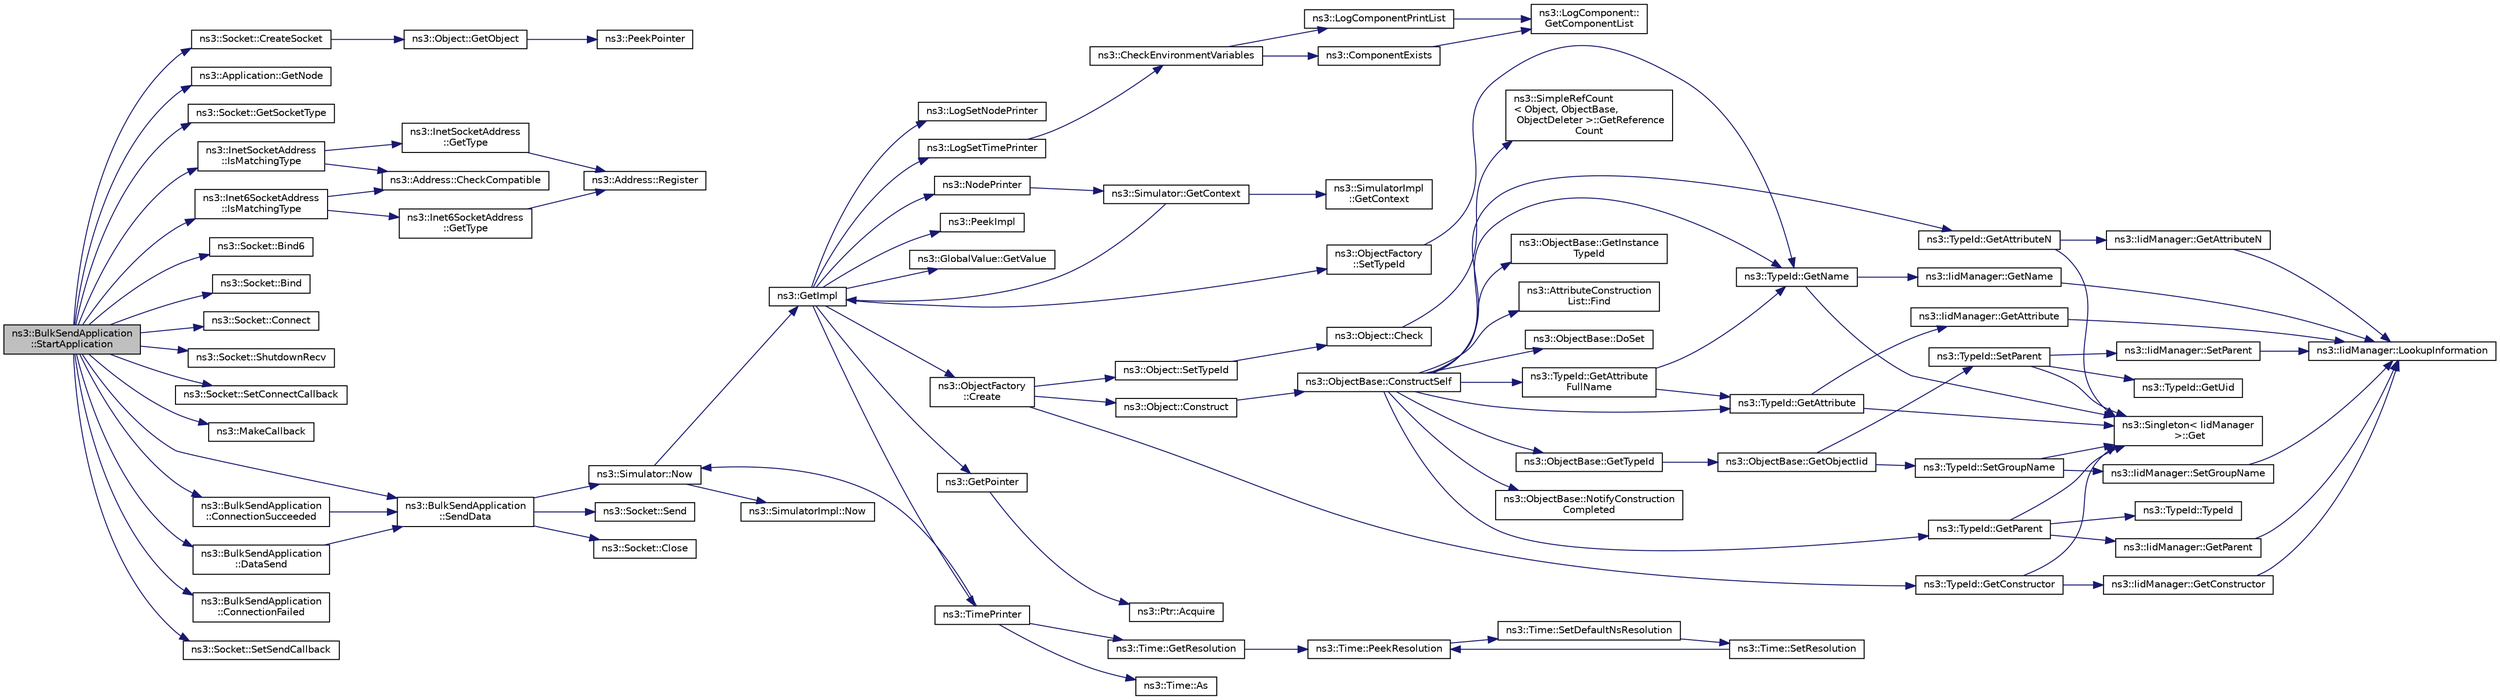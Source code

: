 digraph "ns3::BulkSendApplication::StartApplication"
{
  edge [fontname="Helvetica",fontsize="10",labelfontname="Helvetica",labelfontsize="10"];
  node [fontname="Helvetica",fontsize="10",shape=record];
  rankdir="LR";
  Node1 [label="ns3::BulkSendApplication\l::StartApplication",height=0.2,width=0.4,color="black", fillcolor="grey75", style="filled", fontcolor="black"];
  Node1 -> Node2 [color="midnightblue",fontsize="10",style="solid"];
  Node2 [label="ns3::Socket::CreateSocket",height=0.2,width=0.4,color="black", fillcolor="white", style="filled",URL="$d9/df2/classns3_1_1Socket.html#ad448a62bb50ad3dbac59c879a885a8d2"];
  Node2 -> Node3 [color="midnightblue",fontsize="10",style="solid"];
  Node3 [label="ns3::Object::GetObject",height=0.2,width=0.4,color="black", fillcolor="white", style="filled",URL="$d9/d77/classns3_1_1Object.html#a13e18c00017096c8381eb651d5bd0783"];
  Node3 -> Node4 [color="midnightblue",fontsize="10",style="solid"];
  Node4 [label="ns3::PeekPointer",height=0.2,width=0.4,color="black", fillcolor="white", style="filled",URL="$d7/d2e/namespacens3.html#af2a7557fe9afdd98d8f6f8f6e412cf5a"];
  Node1 -> Node5 [color="midnightblue",fontsize="10",style="solid"];
  Node5 [label="ns3::Application::GetNode",height=0.2,width=0.4,color="black", fillcolor="white", style="filled",URL="$d0/d46/classns3_1_1Application.html#a664b15088389bec8e35b35742138f097"];
  Node1 -> Node6 [color="midnightblue",fontsize="10",style="solid"];
  Node6 [label="ns3::Socket::GetSocketType",height=0.2,width=0.4,color="black", fillcolor="white", style="filled",URL="$d9/df2/classns3_1_1Socket.html#af9333cfc006d6ed9363f20d3822fedcb"];
  Node1 -> Node7 [color="midnightblue",fontsize="10",style="solid"];
  Node7 [label="ns3::Inet6SocketAddress\l::IsMatchingType",height=0.2,width=0.4,color="black", fillcolor="white", style="filled",URL="$d7/d31/classns3_1_1Inet6SocketAddress.html#a4d928c54affbfb530a12076d6d7e0540",tooltip="If the address match. "];
  Node7 -> Node8 [color="midnightblue",fontsize="10",style="solid"];
  Node8 [label="ns3::Address::CheckCompatible",height=0.2,width=0.4,color="black", fillcolor="white", style="filled",URL="$d2/d5f/classns3_1_1Address.html#a38688466338cf075e21fe45f7207c51f"];
  Node7 -> Node9 [color="midnightblue",fontsize="10",style="solid"];
  Node9 [label="ns3::Inet6SocketAddress\l::GetType",height=0.2,width=0.4,color="black", fillcolor="white", style="filled",URL="$d7/d31/classns3_1_1Inet6SocketAddress.html#a92ecdd9962a0384fd374be86d6a18060",tooltip="Get the type. "];
  Node9 -> Node10 [color="midnightblue",fontsize="10",style="solid"];
  Node10 [label="ns3::Address::Register",height=0.2,width=0.4,color="black", fillcolor="white", style="filled",URL="$d2/d5f/classns3_1_1Address.html#a75d239c79bb3c39d64a8db4f2d3d9b20"];
  Node1 -> Node11 [color="midnightblue",fontsize="10",style="solid"];
  Node11 [label="ns3::Socket::Bind6",height=0.2,width=0.4,color="black", fillcolor="white", style="filled",URL="$d9/df2/classns3_1_1Socket.html#a68a4f2bcd38dec94d5a6fd4d867a1f19",tooltip="Allocate a local IPv6 endpoint for this socket. "];
  Node1 -> Node12 [color="midnightblue",fontsize="10",style="solid"];
  Node12 [label="ns3::InetSocketAddress\l::IsMatchingType",height=0.2,width=0.4,color="black", fillcolor="white", style="filled",URL="$d0/dfc/classns3_1_1InetSocketAddress.html#a9426766e34e928ce5dbdbeb9563a10df"];
  Node12 -> Node8 [color="midnightblue",fontsize="10",style="solid"];
  Node12 -> Node13 [color="midnightblue",fontsize="10",style="solid"];
  Node13 [label="ns3::InetSocketAddress\l::GetType",height=0.2,width=0.4,color="black", fillcolor="white", style="filled",URL="$d0/dfc/classns3_1_1InetSocketAddress.html#ae194de8f5f1884e3b755179891d20bba",tooltip="Get the underlying address type (automatically assigned). "];
  Node13 -> Node10 [color="midnightblue",fontsize="10",style="solid"];
  Node1 -> Node14 [color="midnightblue",fontsize="10",style="solid"];
  Node14 [label="ns3::Socket::Bind",height=0.2,width=0.4,color="black", fillcolor="white", style="filled",URL="$d9/df2/classns3_1_1Socket.html#ada93439a43de2028b5a8fc6621dad482",tooltip="Allocate a local endpoint for this socket. "];
  Node1 -> Node15 [color="midnightblue",fontsize="10",style="solid"];
  Node15 [label="ns3::Socket::Connect",height=0.2,width=0.4,color="black", fillcolor="white", style="filled",URL="$d9/df2/classns3_1_1Socket.html#a97f08aaf37b8fd7d4b5cad4dfdd4022a",tooltip="Initiate a connection to a remote host. "];
  Node1 -> Node16 [color="midnightblue",fontsize="10",style="solid"];
  Node16 [label="ns3::Socket::ShutdownRecv",height=0.2,width=0.4,color="black", fillcolor="white", style="filled",URL="$d9/df2/classns3_1_1Socket.html#a5a6b835bb7ccf2cf43b54912e7cae600"];
  Node1 -> Node17 [color="midnightblue",fontsize="10",style="solid"];
  Node17 [label="ns3::Socket::SetConnectCallback",height=0.2,width=0.4,color="black", fillcolor="white", style="filled",URL="$d9/df2/classns3_1_1Socket.html#a18935c615315a1921ea52c1b8c16be7f",tooltip="Specify callbacks to allow the caller to determine if the connection succeeds of fails. "];
  Node1 -> Node18 [color="midnightblue",fontsize="10",style="solid"];
  Node18 [label="ns3::MakeCallback",height=0.2,width=0.4,color="black", fillcolor="white", style="filled",URL="$dd/de0/group__makecallbackmemptr.html#ga9376283685aa99d204048d6a4b7610a4"];
  Node1 -> Node19 [color="midnightblue",fontsize="10",style="solid"];
  Node19 [label="ns3::BulkSendApplication\l::ConnectionSucceeded",height=0.2,width=0.4,color="black", fillcolor="white", style="filled",URL="$de/dc0/classns3_1_1BulkSendApplication.html#a64f1bc4e311961311589e77f8309755a",tooltip="Connection Succeeded (called by Socket through a callback) "];
  Node19 -> Node20 [color="midnightblue",fontsize="10",style="solid"];
  Node20 [label="ns3::BulkSendApplication\l::SendData",height=0.2,width=0.4,color="black", fillcolor="white", style="filled",URL="$de/dc0/classns3_1_1BulkSendApplication.html#afada5c9e192f74cce5eb7f99595d60da",tooltip="Send data until the L4 transmission buffer is full. "];
  Node20 -> Node21 [color="midnightblue",fontsize="10",style="solid"];
  Node21 [label="ns3::Simulator::Now",height=0.2,width=0.4,color="black", fillcolor="white", style="filled",URL="$d7/deb/classns3_1_1Simulator.html#ac3178fa975b419f7875e7105be122800"];
  Node21 -> Node22 [color="midnightblue",fontsize="10",style="solid"];
  Node22 [label="ns3::GetImpl",height=0.2,width=0.4,color="black", fillcolor="white", style="filled",URL="$d4/d8b/group__simulator.html#ga42eb4eddad41528d4d99794a3dae3fd0",tooltip="Get the SimulatorImpl singleton. "];
  Node22 -> Node23 [color="midnightblue",fontsize="10",style="solid"];
  Node23 [label="ns3::PeekImpl",height=0.2,width=0.4,color="black", fillcolor="white", style="filled",URL="$d4/d8b/group__simulator.html#ga233c5c38de117e4e4a5a9cd168694792",tooltip="Get the static SimulatorImpl instance. "];
  Node22 -> Node24 [color="midnightblue",fontsize="10",style="solid"];
  Node24 [label="ns3::GlobalValue::GetValue",height=0.2,width=0.4,color="black", fillcolor="white", style="filled",URL="$dc/d02/classns3_1_1GlobalValue.html#aa33773cb952ba3c285a03ae2c4769b84"];
  Node22 -> Node25 [color="midnightblue",fontsize="10",style="solid"];
  Node25 [label="ns3::ObjectFactory\l::SetTypeId",height=0.2,width=0.4,color="black", fillcolor="white", style="filled",URL="$d5/d0d/classns3_1_1ObjectFactory.html#a77dcd099064038a1eb7a6b8251229ec3"];
  Node25 -> Node26 [color="midnightblue",fontsize="10",style="solid"];
  Node26 [label="ns3::TypeId::GetName",height=0.2,width=0.4,color="black", fillcolor="white", style="filled",URL="$d6/d11/classns3_1_1TypeId.html#aa3c41c79ae428b3cb396a9c6bb3ef314"];
  Node26 -> Node27 [color="midnightblue",fontsize="10",style="solid"];
  Node27 [label="ns3::Singleton\< IidManager\l \>::Get",height=0.2,width=0.4,color="black", fillcolor="white", style="filled",URL="$d8/d77/classns3_1_1Singleton.html#a80a2cd3c25a27ea72add7a9f7a141ffa"];
  Node26 -> Node28 [color="midnightblue",fontsize="10",style="solid"];
  Node28 [label="ns3::IidManager::GetName",height=0.2,width=0.4,color="black", fillcolor="white", style="filled",URL="$d4/d1c/classns3_1_1IidManager.html#a5d68d0f0f44594dcdec239dbdb5bf53c"];
  Node28 -> Node29 [color="midnightblue",fontsize="10",style="solid"];
  Node29 [label="ns3::IidManager::LookupInformation",height=0.2,width=0.4,color="black", fillcolor="white", style="filled",URL="$d4/d1c/classns3_1_1IidManager.html#a6b1f4ba2815dba27a377e8a8db2384cf"];
  Node22 -> Node30 [color="midnightblue",fontsize="10",style="solid"];
  Node30 [label="ns3::GetPointer",height=0.2,width=0.4,color="black", fillcolor="white", style="filled",URL="$d7/d2e/namespacens3.html#ab4e173cdfd43d17c1a40d5348510a670"];
  Node30 -> Node31 [color="midnightblue",fontsize="10",style="solid"];
  Node31 [label="ns3::Ptr::Acquire",height=0.2,width=0.4,color="black", fillcolor="white", style="filled",URL="$dc/d90/classns3_1_1Ptr.html#a9579b15e8c42dcdff5869d9d987562fb"];
  Node22 -> Node32 [color="midnightblue",fontsize="10",style="solid"];
  Node32 [label="ns3::ObjectFactory\l::Create",height=0.2,width=0.4,color="black", fillcolor="white", style="filled",URL="$d5/d0d/classns3_1_1ObjectFactory.html#a18152e93f0a6fe184ed7300cb31e9896"];
  Node32 -> Node33 [color="midnightblue",fontsize="10",style="solid"];
  Node33 [label="ns3::TypeId::GetConstructor",height=0.2,width=0.4,color="black", fillcolor="white", style="filled",URL="$d6/d11/classns3_1_1TypeId.html#ad9b0bc71ee7593a1ff23ff8d53938e95"];
  Node33 -> Node27 [color="midnightblue",fontsize="10",style="solid"];
  Node33 -> Node34 [color="midnightblue",fontsize="10",style="solid"];
  Node34 [label="ns3::IidManager::GetConstructor",height=0.2,width=0.4,color="black", fillcolor="white", style="filled",URL="$d4/d1c/classns3_1_1IidManager.html#ab10b30abe7efc5456b7930aab8638280"];
  Node34 -> Node29 [color="midnightblue",fontsize="10",style="solid"];
  Node32 -> Node35 [color="midnightblue",fontsize="10",style="solid"];
  Node35 [label="ns3::Object::SetTypeId",height=0.2,width=0.4,color="black", fillcolor="white", style="filled",URL="$d9/d77/classns3_1_1Object.html#a19b1ebd8ec8fe404845e665880a6c5ad"];
  Node35 -> Node36 [color="midnightblue",fontsize="10",style="solid"];
  Node36 [label="ns3::Object::Check",height=0.2,width=0.4,color="black", fillcolor="white", style="filled",URL="$d9/d77/classns3_1_1Object.html#a7e7f89fb0a81d0189cbcacee64b67e4e"];
  Node36 -> Node37 [color="midnightblue",fontsize="10",style="solid"];
  Node37 [label="ns3::SimpleRefCount\l\< Object, ObjectBase,\l ObjectDeleter \>::GetReference\lCount",height=0.2,width=0.4,color="black", fillcolor="white", style="filled",URL="$da/da1/classns3_1_1SimpleRefCount.html#a05378396c93bcc7d6bf78a9ee9ae9cca"];
  Node32 -> Node38 [color="midnightblue",fontsize="10",style="solid"];
  Node38 [label="ns3::Object::Construct",height=0.2,width=0.4,color="black", fillcolor="white", style="filled",URL="$d9/d77/classns3_1_1Object.html#a636e8411dc5228771f45c9b805d348fa"];
  Node38 -> Node39 [color="midnightblue",fontsize="10",style="solid"];
  Node39 [label="ns3::ObjectBase::ConstructSelf",height=0.2,width=0.4,color="black", fillcolor="white", style="filled",URL="$d2/dac/classns3_1_1ObjectBase.html#a5cda18dec6d0744cb652a3ed60056958"];
  Node39 -> Node40 [color="midnightblue",fontsize="10",style="solid"];
  Node40 [label="ns3::ObjectBase::GetInstance\lTypeId",height=0.2,width=0.4,color="black", fillcolor="white", style="filled",URL="$d2/dac/classns3_1_1ObjectBase.html#abe5b43a6f5b99a92a4c3122db31f06fb"];
  Node39 -> Node26 [color="midnightblue",fontsize="10",style="solid"];
  Node39 -> Node41 [color="midnightblue",fontsize="10",style="solid"];
  Node41 [label="ns3::TypeId::GetAttributeN",height=0.2,width=0.4,color="black", fillcolor="white", style="filled",URL="$d6/d11/classns3_1_1TypeId.html#a679c4713f613126a51eb400b345302cb"];
  Node41 -> Node27 [color="midnightblue",fontsize="10",style="solid"];
  Node41 -> Node42 [color="midnightblue",fontsize="10",style="solid"];
  Node42 [label="ns3::IidManager::GetAttributeN",height=0.2,width=0.4,color="black", fillcolor="white", style="filled",URL="$d4/d1c/classns3_1_1IidManager.html#aecf79ed6edb63647774dbfe90cc4f1e2"];
  Node42 -> Node29 [color="midnightblue",fontsize="10",style="solid"];
  Node39 -> Node43 [color="midnightblue",fontsize="10",style="solid"];
  Node43 [label="ns3::TypeId::GetAttribute",height=0.2,width=0.4,color="black", fillcolor="white", style="filled",URL="$d6/d11/classns3_1_1TypeId.html#aa1b746e64e606f94cbedda7cf89788c2"];
  Node43 -> Node27 [color="midnightblue",fontsize="10",style="solid"];
  Node43 -> Node44 [color="midnightblue",fontsize="10",style="solid"];
  Node44 [label="ns3::IidManager::GetAttribute",height=0.2,width=0.4,color="black", fillcolor="white", style="filled",URL="$d4/d1c/classns3_1_1IidManager.html#ae511907e47b48166763e60c583a5a940"];
  Node44 -> Node29 [color="midnightblue",fontsize="10",style="solid"];
  Node39 -> Node45 [color="midnightblue",fontsize="10",style="solid"];
  Node45 [label="ns3::AttributeConstruction\lList::Find",height=0.2,width=0.4,color="black", fillcolor="white", style="filled",URL="$d3/df3/classns3_1_1AttributeConstructionList.html#a22de5cf3e1bcd9dc6c7748fc911811b4"];
  Node39 -> Node46 [color="midnightblue",fontsize="10",style="solid"];
  Node46 [label="ns3::ObjectBase::DoSet",height=0.2,width=0.4,color="black", fillcolor="white", style="filled",URL="$d2/dac/classns3_1_1ObjectBase.html#afe5f2f7b2fabc99aa33f9bb434e3b695"];
  Node39 -> Node47 [color="midnightblue",fontsize="10",style="solid"];
  Node47 [label="ns3::TypeId::GetAttribute\lFullName",height=0.2,width=0.4,color="black", fillcolor="white", style="filled",URL="$d6/d11/classns3_1_1TypeId.html#a1da5483f43630ea65952099fc39944a2"];
  Node47 -> Node43 [color="midnightblue",fontsize="10",style="solid"];
  Node47 -> Node26 [color="midnightblue",fontsize="10",style="solid"];
  Node39 -> Node48 [color="midnightblue",fontsize="10",style="solid"];
  Node48 [label="ns3::TypeId::GetParent",height=0.2,width=0.4,color="black", fillcolor="white", style="filled",URL="$d6/d11/classns3_1_1TypeId.html#ac51f28398d2ef1f9a7790047c43dd22c"];
  Node48 -> Node27 [color="midnightblue",fontsize="10",style="solid"];
  Node48 -> Node49 [color="midnightblue",fontsize="10",style="solid"];
  Node49 [label="ns3::IidManager::GetParent",height=0.2,width=0.4,color="black", fillcolor="white", style="filled",URL="$d4/d1c/classns3_1_1IidManager.html#a504f9d76281bd6149556b1d15e80231d"];
  Node49 -> Node29 [color="midnightblue",fontsize="10",style="solid"];
  Node48 -> Node50 [color="midnightblue",fontsize="10",style="solid"];
  Node50 [label="ns3::TypeId::TypeId",height=0.2,width=0.4,color="black", fillcolor="white", style="filled",URL="$d6/d11/classns3_1_1TypeId.html#ab76e26690f1af4f1cffa6a72245e8928"];
  Node39 -> Node51 [color="midnightblue",fontsize="10",style="solid"];
  Node51 [label="ns3::ObjectBase::GetTypeId",height=0.2,width=0.4,color="black", fillcolor="white", style="filled",URL="$d2/dac/classns3_1_1ObjectBase.html#a2b870298ebceaaeffc9d65e15c022eac"];
  Node51 -> Node52 [color="midnightblue",fontsize="10",style="solid"];
  Node52 [label="ns3::ObjectBase::GetObjectIid",height=0.2,width=0.4,color="black", fillcolor="white", style="filled",URL="$d2/dac/classns3_1_1ObjectBase.html#a4fcfd18844c60f163c5dce52456d111b"];
  Node52 -> Node53 [color="midnightblue",fontsize="10",style="solid"];
  Node53 [label="ns3::TypeId::SetParent",height=0.2,width=0.4,color="black", fillcolor="white", style="filled",URL="$d6/d11/classns3_1_1TypeId.html#abaaca67ab7d2471067e7c275df0f7309"];
  Node53 -> Node54 [color="midnightblue",fontsize="10",style="solid"];
  Node54 [label="ns3::TypeId::GetUid",height=0.2,width=0.4,color="black", fillcolor="white", style="filled",URL="$d6/d11/classns3_1_1TypeId.html#acd3e41de6340d06299f4fd63e2ed8da0"];
  Node53 -> Node27 [color="midnightblue",fontsize="10",style="solid"];
  Node53 -> Node55 [color="midnightblue",fontsize="10",style="solid"];
  Node55 [label="ns3::IidManager::SetParent",height=0.2,width=0.4,color="black", fillcolor="white", style="filled",URL="$d4/d1c/classns3_1_1IidManager.html#a4042931260554c907699367b6811426f"];
  Node55 -> Node29 [color="midnightblue",fontsize="10",style="solid"];
  Node52 -> Node56 [color="midnightblue",fontsize="10",style="solid"];
  Node56 [label="ns3::TypeId::SetGroupName",height=0.2,width=0.4,color="black", fillcolor="white", style="filled",URL="$d6/d11/classns3_1_1TypeId.html#a87ab97caba5bbbd080b4490576f8bb40"];
  Node56 -> Node27 [color="midnightblue",fontsize="10",style="solid"];
  Node56 -> Node57 [color="midnightblue",fontsize="10",style="solid"];
  Node57 [label="ns3::IidManager::SetGroupName",height=0.2,width=0.4,color="black", fillcolor="white", style="filled",URL="$d4/d1c/classns3_1_1IidManager.html#a3bc08ad1c8a26224153caacd2def37de"];
  Node57 -> Node29 [color="midnightblue",fontsize="10",style="solid"];
  Node39 -> Node58 [color="midnightblue",fontsize="10",style="solid"];
  Node58 [label="ns3::ObjectBase::NotifyConstruction\lCompleted",height=0.2,width=0.4,color="black", fillcolor="white", style="filled",URL="$d2/dac/classns3_1_1ObjectBase.html#aa349348317dbdb62a7ee1df89db1eb8b"];
  Node22 -> Node59 [color="midnightblue",fontsize="10",style="solid"];
  Node59 [label="ns3::LogSetTimePrinter",height=0.2,width=0.4,color="black", fillcolor="white", style="filled",URL="$d7/d2e/namespacens3.html#acf6a1749b3febc5a6a5b2b8620138d80"];
  Node59 -> Node60 [color="midnightblue",fontsize="10",style="solid"];
  Node60 [label="ns3::CheckEnvironmentVariables",height=0.2,width=0.4,color="black", fillcolor="white", style="filled",URL="$d8/dff/group__logging.html#gacdc0bdeb2d8a90089d4fb09c4b8569ff"];
  Node60 -> Node61 [color="midnightblue",fontsize="10",style="solid"];
  Node61 [label="ns3::ComponentExists",height=0.2,width=0.4,color="black", fillcolor="white", style="filled",URL="$d8/dff/group__logging.html#gaadcc698770aae684c54dbd1ef4e4b37a"];
  Node61 -> Node62 [color="midnightblue",fontsize="10",style="solid"];
  Node62 [label="ns3::LogComponent::\lGetComponentList",height=0.2,width=0.4,color="black", fillcolor="white", style="filled",URL="$d9/d3f/classns3_1_1LogComponent.html#a63eb2c0fd93c30f9081443c2fd4bffe9"];
  Node60 -> Node63 [color="midnightblue",fontsize="10",style="solid"];
  Node63 [label="ns3::LogComponentPrintList",height=0.2,width=0.4,color="black", fillcolor="white", style="filled",URL="$d7/d2e/namespacens3.html#a5252703c3f8260fd6dc609f1b276e57c"];
  Node63 -> Node62 [color="midnightblue",fontsize="10",style="solid"];
  Node22 -> Node64 [color="midnightblue",fontsize="10",style="solid"];
  Node64 [label="ns3::TimePrinter",height=0.2,width=0.4,color="black", fillcolor="white", style="filled",URL="$d8/dff/group__logging.html#gaaad3642e8247a056cd83001d805b0812"];
  Node64 -> Node65 [color="midnightblue",fontsize="10",style="solid"];
  Node65 [label="ns3::Time::GetResolution",height=0.2,width=0.4,color="black", fillcolor="white", style="filled",URL="$dc/d04/classns3_1_1Time.html#a1444f0f08b5e19f031157609e32fcf98"];
  Node65 -> Node66 [color="midnightblue",fontsize="10",style="solid"];
  Node66 [label="ns3::Time::PeekResolution",height=0.2,width=0.4,color="black", fillcolor="white", style="filled",URL="$dc/d04/classns3_1_1Time.html#a963e53522278fcbdf1ab9f7adbd0f5d6"];
  Node66 -> Node67 [color="midnightblue",fontsize="10",style="solid"];
  Node67 [label="ns3::Time::SetDefaultNsResolution",height=0.2,width=0.4,color="black", fillcolor="white", style="filled",URL="$dc/d04/classns3_1_1Time.html#a6a872e62f71dfa817fef2c549473d980"];
  Node67 -> Node68 [color="midnightblue",fontsize="10",style="solid"];
  Node68 [label="ns3::Time::SetResolution",height=0.2,width=0.4,color="black", fillcolor="white", style="filled",URL="$dc/d04/classns3_1_1Time.html#ac89165ba7715b66017a49c718f4aef09"];
  Node68 -> Node66 [color="midnightblue",fontsize="10",style="solid"];
  Node64 -> Node21 [color="midnightblue",fontsize="10",style="solid"];
  Node64 -> Node69 [color="midnightblue",fontsize="10",style="solid"];
  Node69 [label="ns3::Time::As",height=0.2,width=0.4,color="black", fillcolor="white", style="filled",URL="$dc/d04/classns3_1_1Time.html#a0bb1110638ce9938248bd07865a328ab"];
  Node22 -> Node70 [color="midnightblue",fontsize="10",style="solid"];
  Node70 [label="ns3::LogSetNodePrinter",height=0.2,width=0.4,color="black", fillcolor="white", style="filled",URL="$d7/d2e/namespacens3.html#aa6e659ca357c8309352fa0f146793810"];
  Node22 -> Node71 [color="midnightblue",fontsize="10",style="solid"];
  Node71 [label="ns3::NodePrinter",height=0.2,width=0.4,color="black", fillcolor="white", style="filled",URL="$d8/dff/group__logging.html#gaaffbf70ff3766cd62b8bbd9b140d2a1b"];
  Node71 -> Node72 [color="midnightblue",fontsize="10",style="solid"];
  Node72 [label="ns3::Simulator::GetContext",height=0.2,width=0.4,color="black", fillcolor="white", style="filled",URL="$d7/deb/classns3_1_1Simulator.html#a8514b74ee2c42916b351b33c4a963bb0"];
  Node72 -> Node22 [color="midnightblue",fontsize="10",style="solid"];
  Node72 -> Node73 [color="midnightblue",fontsize="10",style="solid"];
  Node73 [label="ns3::SimulatorImpl\l::GetContext",height=0.2,width=0.4,color="black", fillcolor="white", style="filled",URL="$d2/d19/classns3_1_1SimulatorImpl.html#a8b66270c97766c0adb997e2535648557"];
  Node21 -> Node74 [color="midnightblue",fontsize="10",style="solid"];
  Node74 [label="ns3::SimulatorImpl::Now",height=0.2,width=0.4,color="black", fillcolor="white", style="filled",URL="$d2/d19/classns3_1_1SimulatorImpl.html#aa516c50060846adc6fd316e83ef0797c"];
  Node20 -> Node75 [color="midnightblue",fontsize="10",style="solid"];
  Node75 [label="ns3::Socket::Send",height=0.2,width=0.4,color="black", fillcolor="white", style="filled",URL="$d9/df2/classns3_1_1Socket.html#a036901c8f485fe5b6eab93b7f2ec289d",tooltip="Send data (or dummy data) to the remote host. "];
  Node20 -> Node76 [color="midnightblue",fontsize="10",style="solid"];
  Node76 [label="ns3::Socket::Close",height=0.2,width=0.4,color="black", fillcolor="white", style="filled",URL="$d9/df2/classns3_1_1Socket.html#abdac6e2498c5aa2963ef361d4200ddf3",tooltip="Close a socket. "];
  Node1 -> Node77 [color="midnightblue",fontsize="10",style="solid"];
  Node77 [label="ns3::BulkSendApplication\l::ConnectionFailed",height=0.2,width=0.4,color="black", fillcolor="white", style="filled",URL="$de/dc0/classns3_1_1BulkSendApplication.html#aa66a56e8cc81609a0f8c58e41dba6aac",tooltip="Connection Failed (called by Socket through a callback) "];
  Node1 -> Node78 [color="midnightblue",fontsize="10",style="solid"];
  Node78 [label="ns3::Socket::SetSendCallback",height=0.2,width=0.4,color="black", fillcolor="white", style="filled",URL="$d9/df2/classns3_1_1Socket.html#a85ff5c8cc7d242823f301b49264c68a4",tooltip="Notify application when space in transmit buffer is added. "];
  Node1 -> Node79 [color="midnightblue",fontsize="10",style="solid"];
  Node79 [label="ns3::BulkSendApplication\l::DataSend",height=0.2,width=0.4,color="black", fillcolor="white", style="filled",URL="$de/dc0/classns3_1_1BulkSendApplication.html#a2641464e28f7d93996e74e8dbad6a15a",tooltip="Send more data as soon as some has been transmitted. "];
  Node79 -> Node20 [color="midnightblue",fontsize="10",style="solid"];
  Node1 -> Node20 [color="midnightblue",fontsize="10",style="solid"];
}
